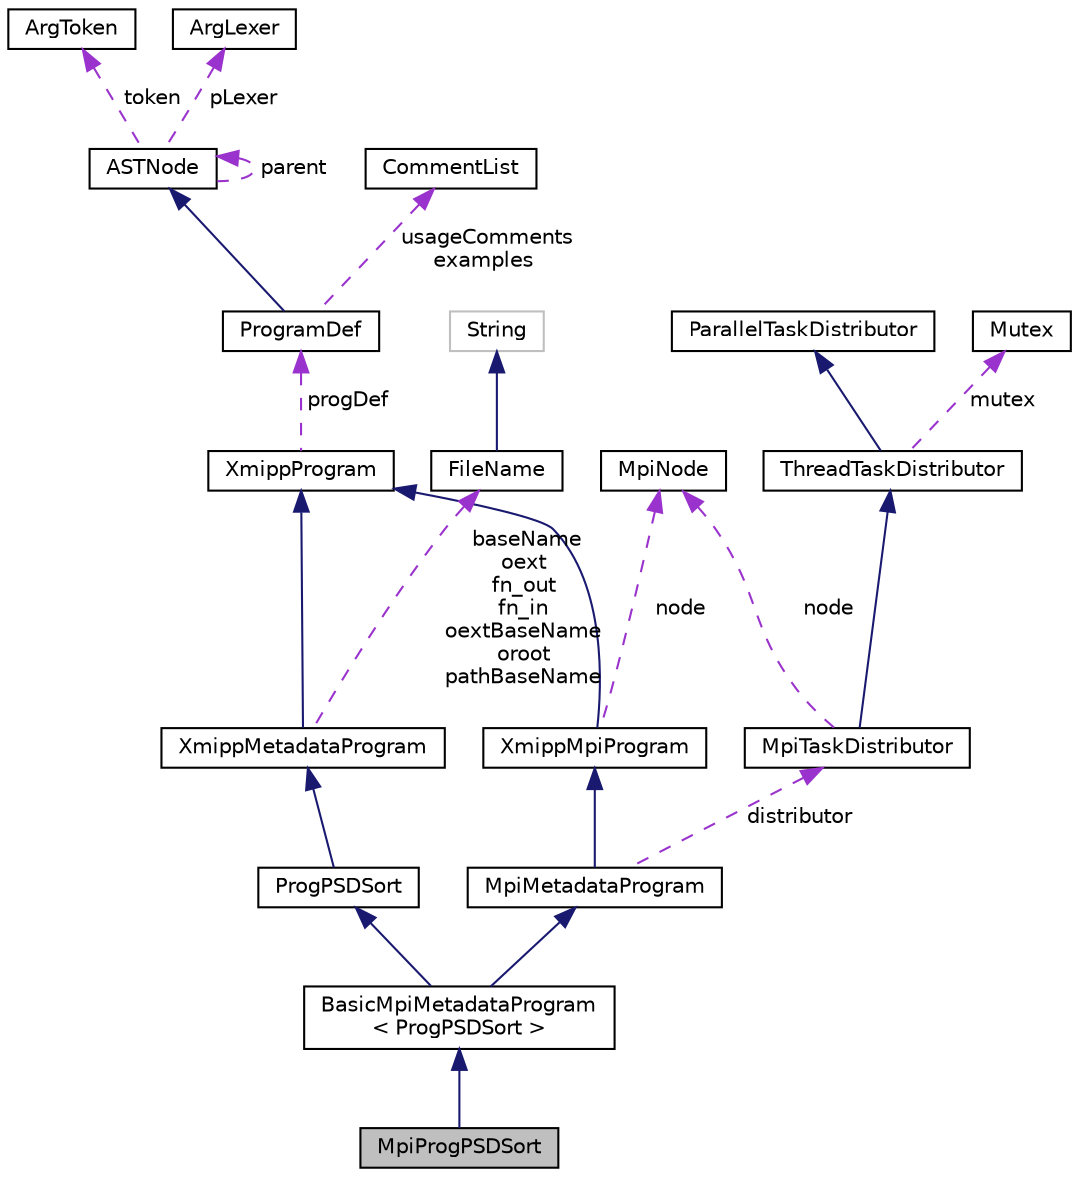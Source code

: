 digraph "MpiProgPSDSort"
{
  edge [fontname="Helvetica",fontsize="10",labelfontname="Helvetica",labelfontsize="10"];
  node [fontname="Helvetica",fontsize="10",shape=record];
  Node7 [label="MpiProgPSDSort",height=0.2,width=0.4,color="black", fillcolor="grey75", style="filled", fontcolor="black"];
  Node8 -> Node7 [dir="back",color="midnightblue",fontsize="10",style="solid",fontname="Helvetica"];
  Node8 [label="BasicMpiMetadataProgram\l\< ProgPSDSort \>",height=0.2,width=0.4,color="black", fillcolor="white", style="filled",URL="$classBasicMpiMetadataProgram.html"];
  Node9 -> Node8 [dir="back",color="midnightblue",fontsize="10",style="solid",fontname="Helvetica"];
  Node9 [label="ProgPSDSort",height=0.2,width=0.4,color="black", fillcolor="white", style="filled",URL="$classProgPSDSort.html"];
  Node10 -> Node9 [dir="back",color="midnightblue",fontsize="10",style="solid",fontname="Helvetica"];
  Node10 [label="XmippMetadataProgram",height=0.2,width=0.4,color="black", fillcolor="white", style="filled",URL="$classXmippMetadataProgram.html"];
  Node11 -> Node10 [dir="back",color="midnightblue",fontsize="10",style="solid",fontname="Helvetica"];
  Node11 [label="XmippProgram",height=0.2,width=0.4,color="black", fillcolor="white", style="filled",URL="$classXmippProgram.html"];
  Node12 -> Node11 [dir="back",color="darkorchid3",fontsize="10",style="dashed",label=" progDef" ,fontname="Helvetica"];
  Node12 [label="ProgramDef",height=0.2,width=0.4,color="black", fillcolor="white", style="filled",URL="$classProgramDef.html"];
  Node13 -> Node12 [dir="back",color="midnightblue",fontsize="10",style="solid",fontname="Helvetica"];
  Node13 [label="ASTNode",height=0.2,width=0.4,color="black", fillcolor="white", style="filled",URL="$classASTNode.html"];
  Node14 -> Node13 [dir="back",color="darkorchid3",fontsize="10",style="dashed",label=" token" ,fontname="Helvetica"];
  Node14 [label="ArgToken",height=0.2,width=0.4,color="black", fillcolor="white", style="filled",URL="$classArgToken.html"];
  Node15 -> Node13 [dir="back",color="darkorchid3",fontsize="10",style="dashed",label=" pLexer" ,fontname="Helvetica"];
  Node15 [label="ArgLexer",height=0.2,width=0.4,color="black", fillcolor="white", style="filled",URL="$classArgLexer.html"];
  Node13 -> Node13 [dir="back",color="darkorchid3",fontsize="10",style="dashed",label=" parent" ,fontname="Helvetica"];
  Node16 -> Node12 [dir="back",color="darkorchid3",fontsize="10",style="dashed",label=" usageComments\nexamples" ,fontname="Helvetica"];
  Node16 [label="CommentList",height=0.2,width=0.4,color="black", fillcolor="white", style="filled",URL="$classCommentList.html"];
  Node17 -> Node10 [dir="back",color="darkorchid3",fontsize="10",style="dashed",label=" baseName\noext\nfn_out\nfn_in\noextBaseName\noroot\npathBaseName" ,fontname="Helvetica"];
  Node17 [label="FileName",height=0.2,width=0.4,color="black", fillcolor="white", style="filled",URL="$classFileName.html"];
  Node18 -> Node17 [dir="back",color="midnightblue",fontsize="10",style="solid",fontname="Helvetica"];
  Node18 [label="String",height=0.2,width=0.4,color="grey75", fillcolor="white", style="filled"];
  Node19 -> Node8 [dir="back",color="midnightblue",fontsize="10",style="solid",fontname="Helvetica"];
  Node19 [label="MpiMetadataProgram",height=0.2,width=0.4,color="black", fillcolor="white", style="filled",URL="$classMpiMetadataProgram.html"];
  Node20 -> Node19 [dir="back",color="midnightblue",fontsize="10",style="solid",fontname="Helvetica"];
  Node20 [label="XmippMpiProgram",height=0.2,width=0.4,color="black", fillcolor="white", style="filled",URL="$classXmippMpiProgram.html"];
  Node11 -> Node20 [dir="back",color="midnightblue",fontsize="10",style="solid",fontname="Helvetica"];
  Node21 -> Node20 [dir="back",color="darkorchid3",fontsize="10",style="dashed",label=" node" ,fontname="Helvetica"];
  Node21 [label="MpiNode",height=0.2,width=0.4,color="black", fillcolor="white", style="filled",URL="$classMpiNode.html"];
  Node22 -> Node19 [dir="back",color="darkorchid3",fontsize="10",style="dashed",label=" distributor" ,fontname="Helvetica"];
  Node22 [label="MpiTaskDistributor",height=0.2,width=0.4,color="black", fillcolor="white", style="filled",URL="$classMpiTaskDistributor.html"];
  Node23 -> Node22 [dir="back",color="midnightblue",fontsize="10",style="solid",fontname="Helvetica"];
  Node23 [label="ThreadTaskDistributor",height=0.2,width=0.4,color="black", fillcolor="white", style="filled",URL="$classThreadTaskDistributor.html"];
  Node24 -> Node23 [dir="back",color="midnightblue",fontsize="10",style="solid",fontname="Helvetica"];
  Node24 [label="ParallelTaskDistributor",height=0.2,width=0.4,color="black", fillcolor="white", style="filled",URL="$classParallelTaskDistributor.html"];
  Node25 -> Node23 [dir="back",color="darkorchid3",fontsize="10",style="dashed",label=" mutex" ,fontname="Helvetica"];
  Node25 [label="Mutex",height=0.2,width=0.4,color="black", fillcolor="white", style="filled",URL="$classMutex.html"];
  Node21 -> Node22 [dir="back",color="darkorchid3",fontsize="10",style="dashed",label=" node" ,fontname="Helvetica"];
}
